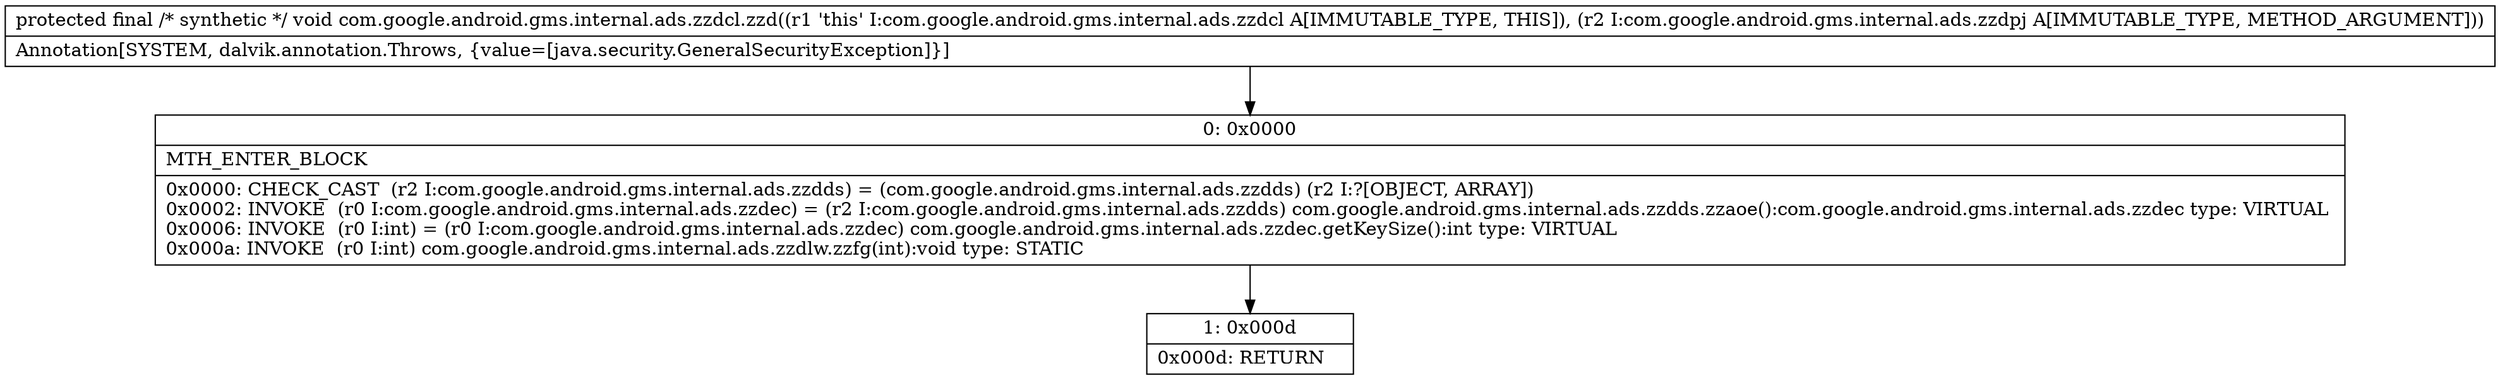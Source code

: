 digraph "CFG forcom.google.android.gms.internal.ads.zzdcl.zzd(Lcom\/google\/android\/gms\/internal\/ads\/zzdpj;)V" {
Node_0 [shape=record,label="{0\:\ 0x0000|MTH_ENTER_BLOCK\l|0x0000: CHECK_CAST  (r2 I:com.google.android.gms.internal.ads.zzdds) = (com.google.android.gms.internal.ads.zzdds) (r2 I:?[OBJECT, ARRAY]) \l0x0002: INVOKE  (r0 I:com.google.android.gms.internal.ads.zzdec) = (r2 I:com.google.android.gms.internal.ads.zzdds) com.google.android.gms.internal.ads.zzdds.zzaoe():com.google.android.gms.internal.ads.zzdec type: VIRTUAL \l0x0006: INVOKE  (r0 I:int) = (r0 I:com.google.android.gms.internal.ads.zzdec) com.google.android.gms.internal.ads.zzdec.getKeySize():int type: VIRTUAL \l0x000a: INVOKE  (r0 I:int) com.google.android.gms.internal.ads.zzdlw.zzfg(int):void type: STATIC \l}"];
Node_1 [shape=record,label="{1\:\ 0x000d|0x000d: RETURN   \l}"];
MethodNode[shape=record,label="{protected final \/* synthetic *\/ void com.google.android.gms.internal.ads.zzdcl.zzd((r1 'this' I:com.google.android.gms.internal.ads.zzdcl A[IMMUTABLE_TYPE, THIS]), (r2 I:com.google.android.gms.internal.ads.zzdpj A[IMMUTABLE_TYPE, METHOD_ARGUMENT]))  | Annotation[SYSTEM, dalvik.annotation.Throws, \{value=[java.security.GeneralSecurityException]\}]\l}"];
MethodNode -> Node_0;
Node_0 -> Node_1;
}

